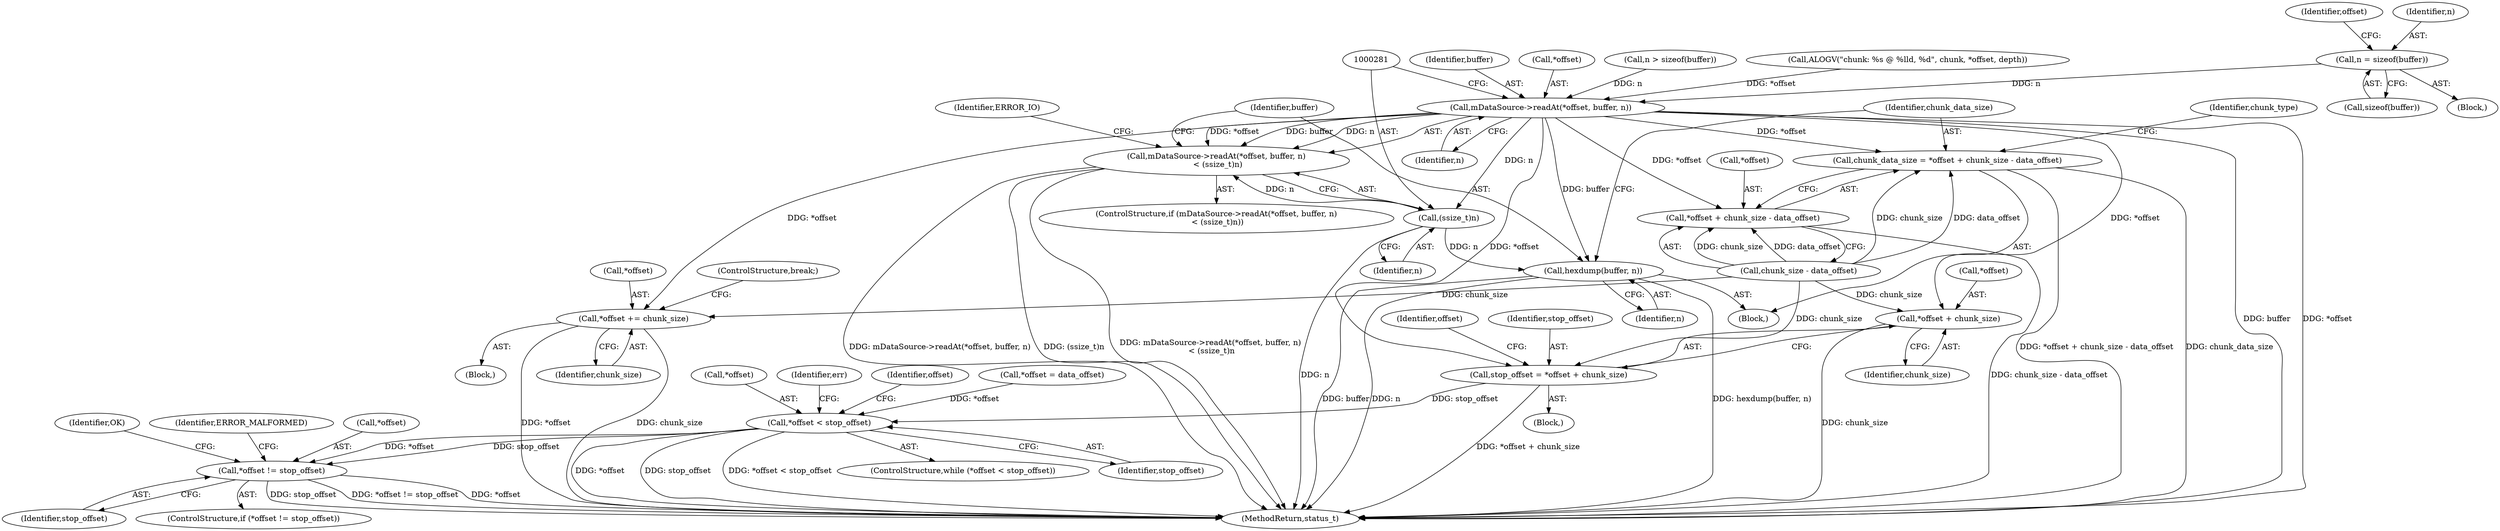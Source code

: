digraph "0_Android_463a6f807e187828442949d1924e143cf07778c6@API" {
"1000269" [label="(Call,n = sizeof(buffer))"];
"1000275" [label="(Call,mDataSource->readAt(*offset, buffer, n))"];
"1000274" [label="(Call,mDataSource->readAt(*offset, buffer, n)\n < (ssize_t)n)"];
"1000280" [label="(Call,(ssize_t)n)"];
"1000286" [label="(Call,hexdump(buffer, n))"];
"1000291" [label="(Call,chunk_data_size = *offset + chunk_size - data_offset)"];
"1000293" [label="(Call,*offset + chunk_size - data_offset)"];
"1000324" [label="(Call,stop_offset = *offset + chunk_size)"];
"1000335" [label="(Call,*offset < stop_offset)"];
"1000356" [label="(Call,*offset != stop_offset)"];
"1000326" [label="(Call,*offset + chunk_size)"];
"1002904" [label="(Call,*offset += chunk_size)"];
"1000294" [label="(Call,*offset)"];
"1000288" [label="(Identifier,n)"];
"1000330" [label="(Call,*offset = data_offset)"];
"1000338" [label="(Identifier,stop_offset)"];
"1000336" [label="(Call,*offset)"];
"1000275" [label="(Call,mDataSource->readAt(*offset, buffer, n))"];
"1000280" [label="(Call,(ssize_t)n)"];
"1000359" [label="(Identifier,stop_offset)"];
"1000279" [label="(Identifier,n)"];
"1000285" [label="(Identifier,ERROR_IO)"];
"1000291" [label="(Call,chunk_data_size = *offset + chunk_size - data_offset)"];
"1000329" [label="(Identifier,chunk_size)"];
"1000277" [label="(Identifier,offset)"];
"1000324" [label="(Call,stop_offset = *offset + chunk_size)"];
"1000342" [label="(Identifier,err)"];
"1000264" [label="(Call,n > sizeof(buffer))"];
"1000286" [label="(Call,hexdump(buffer, n))"];
"1000296" [label="(Call,chunk_size - data_offset)"];
"1002905" [label="(Call,*offset)"];
"1000292" [label="(Identifier,chunk_data_size)"];
"1000335" [label="(Call,*offset < stop_offset)"];
"1000357" [label="(Call,*offset)"];
"1000269" [label="(Call,n = sizeof(buffer))"];
"1000327" [label="(Call,*offset)"];
"1002908" [label="(ControlStructure,break;)"];
"1000229" [label="(Call,ALOGV(\"chunk: %s @ %lld, %d\", chunk, *offset, depth))"];
"1000364" [label="(Identifier,OK)"];
"1002907" [label="(Identifier,chunk_size)"];
"1000302" [label="(Identifier,chunk_type)"];
"1000273" [label="(ControlStructure,if (mDataSource->readAt(*offset, buffer, n)\n < (ssize_t)n))"];
"1000106" [label="(Block,)"];
"1000358" [label="(Identifier,offset)"];
"1000332" [label="(Identifier,offset)"];
"1000356" [label="(Call,*offset != stop_offset)"];
"1000326" [label="(Call,*offset + chunk_size)"];
"1000282" [label="(Identifier,n)"];
"1002911" [label="(MethodReturn,status_t)"];
"1000271" [label="(Call,sizeof(buffer))"];
"1000362" [label="(Identifier,ERROR_MALFORMED)"];
"1002903" [label="(Block,)"];
"1000293" [label="(Call,*offset + chunk_size - data_offset)"];
"1000287" [label="(Identifier,buffer)"];
"1000268" [label="(Block,)"];
"1000325" [label="(Identifier,stop_offset)"];
"1000334" [label="(ControlStructure,while (*offset < stop_offset))"];
"1000355" [label="(ControlStructure,if (*offset != stop_offset))"];
"1000278" [label="(Identifier,buffer)"];
"1000322" [label="(Block,)"];
"1000270" [label="(Identifier,n)"];
"1000276" [label="(Call,*offset)"];
"1000274" [label="(Call,mDataSource->readAt(*offset, buffer, n)\n < (ssize_t)n)"];
"1002904" [label="(Call,*offset += chunk_size)"];
"1000269" -> "1000268"  [label="AST: "];
"1000269" -> "1000271"  [label="CFG: "];
"1000270" -> "1000269"  [label="AST: "];
"1000271" -> "1000269"  [label="AST: "];
"1000277" -> "1000269"  [label="CFG: "];
"1000269" -> "1000275"  [label="DDG: n"];
"1000275" -> "1000274"  [label="AST: "];
"1000275" -> "1000279"  [label="CFG: "];
"1000276" -> "1000275"  [label="AST: "];
"1000278" -> "1000275"  [label="AST: "];
"1000279" -> "1000275"  [label="AST: "];
"1000281" -> "1000275"  [label="CFG: "];
"1000275" -> "1002911"  [label="DDG: buffer"];
"1000275" -> "1002911"  [label="DDG: *offset"];
"1000275" -> "1000274"  [label="DDG: *offset"];
"1000275" -> "1000274"  [label="DDG: buffer"];
"1000275" -> "1000274"  [label="DDG: n"];
"1000229" -> "1000275"  [label="DDG: *offset"];
"1000264" -> "1000275"  [label="DDG: n"];
"1000275" -> "1000280"  [label="DDG: n"];
"1000275" -> "1000286"  [label="DDG: buffer"];
"1000275" -> "1000291"  [label="DDG: *offset"];
"1000275" -> "1000293"  [label="DDG: *offset"];
"1000275" -> "1000324"  [label="DDG: *offset"];
"1000275" -> "1000326"  [label="DDG: *offset"];
"1000275" -> "1002904"  [label="DDG: *offset"];
"1000274" -> "1000273"  [label="AST: "];
"1000274" -> "1000280"  [label="CFG: "];
"1000280" -> "1000274"  [label="AST: "];
"1000285" -> "1000274"  [label="CFG: "];
"1000287" -> "1000274"  [label="CFG: "];
"1000274" -> "1002911"  [label="DDG: mDataSource->readAt(*offset, buffer, n)"];
"1000274" -> "1002911"  [label="DDG: (ssize_t)n"];
"1000274" -> "1002911"  [label="DDG: mDataSource->readAt(*offset, buffer, n)\n < (ssize_t)n"];
"1000280" -> "1000274"  [label="DDG: n"];
"1000280" -> "1000282"  [label="CFG: "];
"1000281" -> "1000280"  [label="AST: "];
"1000282" -> "1000280"  [label="AST: "];
"1000280" -> "1002911"  [label="DDG: n"];
"1000280" -> "1000286"  [label="DDG: n"];
"1000286" -> "1000106"  [label="AST: "];
"1000286" -> "1000288"  [label="CFG: "];
"1000287" -> "1000286"  [label="AST: "];
"1000288" -> "1000286"  [label="AST: "];
"1000292" -> "1000286"  [label="CFG: "];
"1000286" -> "1002911"  [label="DDG: hexdump(buffer, n)"];
"1000286" -> "1002911"  [label="DDG: buffer"];
"1000286" -> "1002911"  [label="DDG: n"];
"1000291" -> "1000106"  [label="AST: "];
"1000291" -> "1000293"  [label="CFG: "];
"1000292" -> "1000291"  [label="AST: "];
"1000293" -> "1000291"  [label="AST: "];
"1000302" -> "1000291"  [label="CFG: "];
"1000291" -> "1002911"  [label="DDG: chunk_data_size"];
"1000291" -> "1002911"  [label="DDG: *offset + chunk_size - data_offset"];
"1000296" -> "1000291"  [label="DDG: chunk_size"];
"1000296" -> "1000291"  [label="DDG: data_offset"];
"1000293" -> "1000296"  [label="CFG: "];
"1000294" -> "1000293"  [label="AST: "];
"1000296" -> "1000293"  [label="AST: "];
"1000293" -> "1002911"  [label="DDG: chunk_size - data_offset"];
"1000296" -> "1000293"  [label="DDG: chunk_size"];
"1000296" -> "1000293"  [label="DDG: data_offset"];
"1000324" -> "1000322"  [label="AST: "];
"1000324" -> "1000326"  [label="CFG: "];
"1000325" -> "1000324"  [label="AST: "];
"1000326" -> "1000324"  [label="AST: "];
"1000332" -> "1000324"  [label="CFG: "];
"1000324" -> "1002911"  [label="DDG: *offset + chunk_size"];
"1000296" -> "1000324"  [label="DDG: chunk_size"];
"1000324" -> "1000335"  [label="DDG: stop_offset"];
"1000335" -> "1000334"  [label="AST: "];
"1000335" -> "1000338"  [label="CFG: "];
"1000336" -> "1000335"  [label="AST: "];
"1000338" -> "1000335"  [label="AST: "];
"1000342" -> "1000335"  [label="CFG: "];
"1000358" -> "1000335"  [label="CFG: "];
"1000335" -> "1002911"  [label="DDG: *offset"];
"1000335" -> "1002911"  [label="DDG: stop_offset"];
"1000335" -> "1002911"  [label="DDG: *offset < stop_offset"];
"1000330" -> "1000335"  [label="DDG: *offset"];
"1000335" -> "1000356"  [label="DDG: *offset"];
"1000335" -> "1000356"  [label="DDG: stop_offset"];
"1000356" -> "1000355"  [label="AST: "];
"1000356" -> "1000359"  [label="CFG: "];
"1000357" -> "1000356"  [label="AST: "];
"1000359" -> "1000356"  [label="AST: "];
"1000362" -> "1000356"  [label="CFG: "];
"1000364" -> "1000356"  [label="CFG: "];
"1000356" -> "1002911"  [label="DDG: *offset != stop_offset"];
"1000356" -> "1002911"  [label="DDG: *offset"];
"1000356" -> "1002911"  [label="DDG: stop_offset"];
"1000326" -> "1000329"  [label="CFG: "];
"1000327" -> "1000326"  [label="AST: "];
"1000329" -> "1000326"  [label="AST: "];
"1000326" -> "1002911"  [label="DDG: chunk_size"];
"1000296" -> "1000326"  [label="DDG: chunk_size"];
"1002904" -> "1002903"  [label="AST: "];
"1002904" -> "1002907"  [label="CFG: "];
"1002905" -> "1002904"  [label="AST: "];
"1002907" -> "1002904"  [label="AST: "];
"1002908" -> "1002904"  [label="CFG: "];
"1002904" -> "1002911"  [label="DDG: chunk_size"];
"1002904" -> "1002911"  [label="DDG: *offset"];
"1000296" -> "1002904"  [label="DDG: chunk_size"];
}
